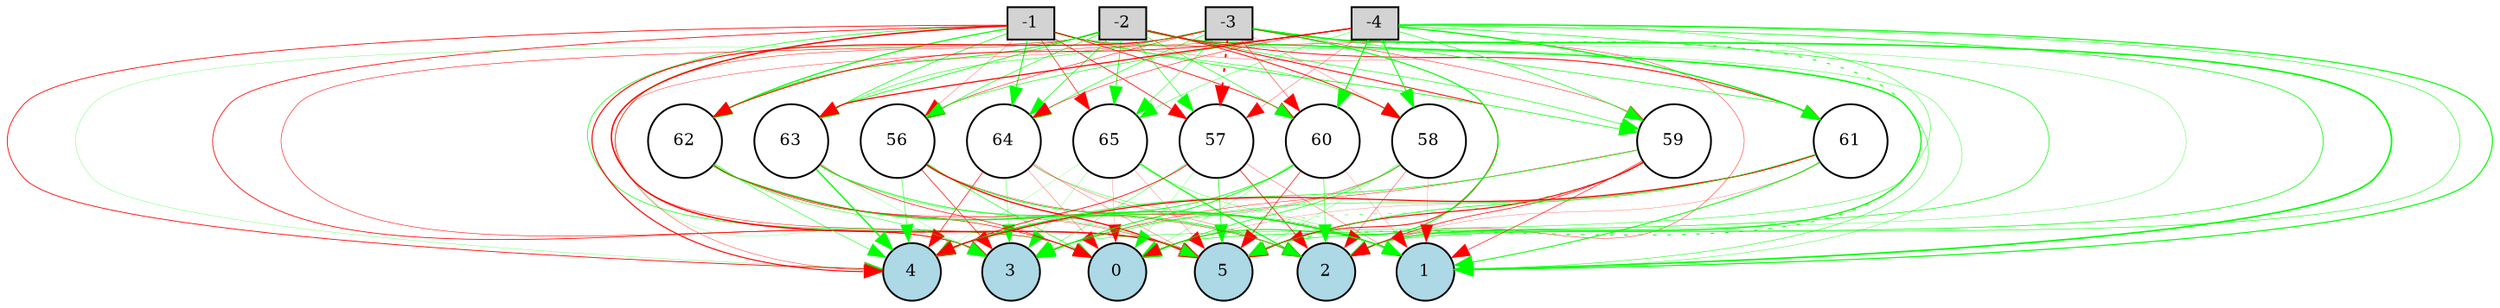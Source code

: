 digraph {
	node [fontsize=9 height=0.2 shape=circle width=0.2]
	-1 [fillcolor=lightgray shape=box style=filled]
	-2 [fillcolor=lightgray shape=box style=filled]
	-3 [fillcolor=lightgray shape=box style=filled]
	-4 [fillcolor=lightgray shape=box style=filled]
	0 [fillcolor=lightblue style=filled]
	1 [fillcolor=lightblue style=filled]
	2 [fillcolor=lightblue style=filled]
	3 [fillcolor=lightblue style=filled]
	4 [fillcolor=lightblue style=filled]
	5 [fillcolor=lightblue style=filled]
	64 [fillcolor=white style=filled]
	65 [fillcolor=white style=filled]
	56 [fillcolor=white style=filled]
	57 [fillcolor=white style=filled]
	58 [fillcolor=white style=filled]
	59 [fillcolor=white style=filled]
	60 [fillcolor=white style=filled]
	61 [fillcolor=white style=filled]
	62 [fillcolor=white style=filled]
	63 [fillcolor=white style=filled]
	-1 -> 56 [color=red penwidth=0.1495778814848781 style=solid]
	-1 -> 57 [color=red penwidth=0.407375235436946 style=solid]
	-1 -> 58 [color=green penwidth=0.28236847843498486 style=solid]
	-1 -> 59 [color=green penwidth=0.3886041578696596 style=solid]
	-1 -> 60 [color=red penwidth=0.434167063428865 style=solid]
	-1 -> 61 [color=red penwidth=0.15696616992044088 style=solid]
	-1 -> 62 [color=green penwidth=0.6460542971912607 style=solid]
	-1 -> 63 [color=green penwidth=0.3707146646307917 style=solid]
	-1 -> 64 [color=green penwidth=0.5337671452374685 style=solid]
	-1 -> 65 [color=red penwidth=0.33886799079997704 style=solid]
	-2 -> 56 [color=green penwidth=0.32546784375839877 style=solid]
	-2 -> 57 [color=green penwidth=0.3316521184303963 style=solid]
	-2 -> 58 [color=red penwidth=0.48184223641117874 style=solid]
	-2 -> 59 [color=green penwidth=0.322838805865885 style=solid]
	-2 -> 60 [color=green penwidth=0.32603879452676604 style=solid]
	-2 -> 61 [color=red penwidth=0.4523025700376019 style=solid]
	-2 -> 62 [color=green penwidth=0.4561061370301661 style=solid]
	-2 -> 63 [color=green penwidth=0.41477574614183155 style=solid]
	-2 -> 64 [color=green penwidth=0.3835223369063101 style=solid]
	-2 -> 65 [color=green penwidth=0.41410279098143654 style=solid]
	-3 -> 56 [color=red penwidth=0.2728215199911188 style=solid]
	-3 -> 57 [color=red penwidth=1.0009561586823812 style=dotted]
	-3 -> 58 [color=red penwidth=0.1380353665510929 style=solid]
	-3 -> 59 [color=red penwidth=0.24921500066376753 style=solid]
	-3 -> 60 [color=red penwidth=0.23274720961997022 style=solid]
	-3 -> 61 [color=green penwidth=0.35537627610511957 style=solid]
	-3 -> 62 [color=red penwidth=0.1586482644177561 style=solid]
	-3 -> 63 [color=green penwidth=0.2727809037365568 style=solid]
	-3 -> 64 [color=green penwidth=0.33105275992527805 style=solid]
	-3 -> 65 [color=green penwidth=0.26003268212651165 style=solid]
	-4 -> 56 [color=green penwidth=0.3259654053354819 style=solid]
	-4 -> 57 [color=red penwidth=0.17166500141180907 style=solid]
	-4 -> 58 [color=green penwidth=0.5489283733164996 style=solid]
	-4 -> 59 [color=green penwidth=0.3444904685619108 style=solid]
	-4 -> 60 [color=green penwidth=0.6571329500890426 style=solid]
	-4 -> 61 [color=green penwidth=0.7289969444570181 style=solid]
	-4 -> 62 [color=red penwidth=0.42457942465395493 style=solid]
	-4 -> 63 [color=red penwidth=0.6492860571345198 style=solid]
	-4 -> 64 [color=red penwidth=0.26788284881891833 style=solid]
	-4 -> 65 [color=green penwidth=0.2183116665643671 style=solid]
	56 -> 0 [color=green penwidth=0.3234723282183055 style=solid]
	56 -> 1 [color=red penwidth=0.239916820457541 style=solid]
	56 -> 2 [color=green penwidth=0.4314541629353077 style=solid]
	56 -> 3 [color=red penwidth=0.3547035257938379 style=solid]
	56 -> 4 [color=green penwidth=0.25848758966584795 style=solid]
	56 -> 5 [color=red penwidth=0.6830571086595879 style=solid]
	57 -> 0 [color=green penwidth=0.13119831634082266 style=solid]
	57 -> 1 [color=red penwidth=0.16937176983248403 style=solid]
	57 -> 2 [color=red penwidth=0.38278011340793283 style=solid]
	57 -> 3 [color=green penwidth=0.21945320653208356 style=solid]
	57 -> 4 [color=red penwidth=0.42489577144084634 style=solid]
	57 -> 5 [color=green penwidth=0.3830567362543661 style=solid]
	58 -> 0 [color=green penwidth=0.37290160089279956 style=solid]
	58 -> 1 [color=red penwidth=0.10270634539071198 style=solid]
	58 -> 2 [color=red penwidth=0.20016161859888032 style=solid]
	58 -> 3 [color=green penwidth=0.2501129480458345 style=solid]
	58 -> 4 [color=red penwidth=0.1756352577727779 style=solid]
	58 -> 5 [color=green penwidth=0.1580442008151391 style=solid]
	59 -> 0 [color=green penwidth=0.2503946764591597 style=dotted]
	59 -> 1 [color=red penwidth=0.32336583994684714 style=solid]
	59 -> 2 [color=red penwidth=0.3784422959054633 style=solid]
	59 -> 3 [color=red penwidth=0.23281137317942047 style=solid]
	59 -> 4 [color=green penwidth=0.37368441937173236 style=solid]
	59 -> 5 [color=red penwidth=0.5879453748917874 style=solid]
	60 -> 0 [color=green penwidth=0.1593731231839891 style=solid]
	60 -> 1 [color=red penwidth=0.10275295776471538 style=solid]
	60 -> 2 [color=green penwidth=0.27411813440855315 style=solid]
	60 -> 3 [color=green penwidth=0.4801634195356621 style=solid]
	60 -> 4 [color=green penwidth=0.4371509787021709 style=solid]
	60 -> 5 [color=red penwidth=0.3389487520437147 style=solid]
	61 -> 0 [color=red penwidth=0.11000411776193116 style=solid]
	61 -> 1 [color=green penwidth=0.5209177635472954 style=solid]
	61 -> 2 [color=red penwidth=0.1262271419650989 style=solid]
	61 -> 3 [color=green penwidth=0.2767060001446784 style=solid]
	61 -> 4 [color=red penwidth=0.6488733507057206 style=solid]
	61 -> 5 [color=green penwidth=0.3598250978103994 style=solid]
	62 -> 0 [color=red penwidth=0.3306280120221158 style=solid]
	62 -> 1 [color=green penwidth=0.7468904587116132 style=solid]
	62 -> 2 [color=red penwidth=0.23008909940746336 style=solid]
	62 -> 3 [color=green penwidth=0.2609995871602744 style=solid]
	62 -> 4 [color=green penwidth=0.2848115520551994 style=solid]
	62 -> 5 [color=red penwidth=0.18183761917465316 style=solid]
	63 -> 0 [color=red penwidth=0.3423667732966521 style=solid]
	63 -> 1 [color=green penwidth=0.33370182825802763 style=solid]
	63 -> 2 [color=green penwidth=0.170781537661911 style=solid]
	63 -> 3 [color=green penwidth=0.11649795898166442 style=solid]
	63 -> 4 [color=green penwidth=0.7221323928789977 style=solid]
	63 -> 5 [color=green penwidth=0.20655920726804972 style=solid]
	64 -> 0 [color=red penwidth=0.15022942220936658 style=solid]
	64 -> 1 [color=green penwidth=0.2237640515088775 style=solid]
	64 -> 2 [color=red penwidth=0.16100916238391125 style=solid]
	64 -> 3 [color=green penwidth=0.18800078319307906 style=solid]
	64 -> 4 [color=red penwidth=0.350379108523045 style=solid]
	64 -> 5 [color=red penwidth=0.16244840290722729 style=solid]
	65 -> 0 [color=red penwidth=0.112881135774672 style=solid]
	65 -> 1 [color=green penwidth=0.18042782120500855 style=solid]
	65 -> 2 [color=green penwidth=0.6258548499251779 style=solid]
	65 -> 3 [color=green penwidth=0.1330817174305684 style=solid]
	65 -> 4 [color=green penwidth=0.11426816132007589 style=solid]
	65 -> 5 [color=red penwidth=0.12583494968651068 style=solid]
	-1 -> 0 [color=green penwidth=0.35423305553326 style=solid]
	-1 -> 1 [color=green penwidth=0.26908012713795715 style=solid]
	-1 -> 2 [color=red penwidth=0.22453080980270093 style=solid]
	-1 -> 3 [color=red penwidth=0.41241799917274913 style=solid]
	-1 -> 4 [color=red penwidth=0.42839181887672695 style=solid]
	-1 -> 5 [color=red penwidth=0.780452176301781 style=solid]
	-2 -> 0 [color=red penwidth=0.23980490063695756 style=solid]
	-2 -> 1 [color=green penwidth=0.20615020051626187 style=solid]
	-2 -> 2 [color=green penwidth=0.6763852656919752 style=solid]
	-2 -> 3 [color=red penwidth=0.28309906868837015 style=solid]
	-2 -> 4 [color=green penwidth=0.13398945228174391 style=solid]
	-2 -> 5 [color=red penwidth=0.5103757160351976 style=solid]
	-3 -> 0 [color=green penwidth=0.5909087787308275 style=solid]
	-3 -> 1 [color=green penwidth=0.873524926637849 style=solid]
	-3 -> 2 [color=green penwidth=0.16858440395605487 style=solid]
	-3 -> 3 [color=green penwidth=0.11499378577980751 style=solid]
	-3 -> 4 [color=red penwidth=0.5774639979744727 style=solid]
	-3 -> 5 [color=green penwidth=0.5064305120115784 style=dotted]
	-4 -> 0 [color=green penwidth=0.35626431449365326 style=solid]
	-4 -> 1 [color=green penwidth=0.6034507321995397 style=solid]
	-4 -> 2 [color=green penwidth=0.28401699626253585 style=solid]
	-4 -> 3 [color=green penwidth=0.2502117050115946 style=solid]
	-4 -> 4 [color=red penwidth=0.2008129752753173 style=solid]
	-4 -> 5 [color=green penwidth=0.38368669725944715 style=solid]
}
